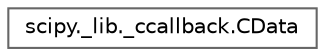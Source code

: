 digraph "Graphical Class Hierarchy"
{
 // LATEX_PDF_SIZE
  bgcolor="transparent";
  edge [fontname=Helvetica,fontsize=10,labelfontname=Helvetica,labelfontsize=10];
  node [fontname=Helvetica,fontsize=10,shape=box,height=0.2,width=0.4];
  rankdir="LR";
  Node0 [id="Node000000",label="scipy._lib._ccallback.CData",height=0.2,width=0.4,color="grey40", fillcolor="white", style="filled",URL="$dc/d65/classscipy_1_1__lib_1_1__ccallback_1_1CData.html",tooltip=" "];
}
